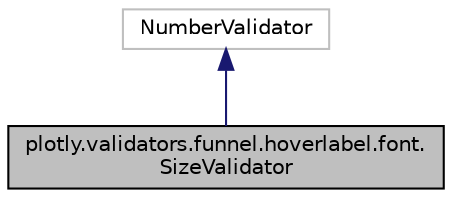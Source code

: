 digraph "plotly.validators.funnel.hoverlabel.font.SizeValidator"
{
 // LATEX_PDF_SIZE
  edge [fontname="Helvetica",fontsize="10",labelfontname="Helvetica",labelfontsize="10"];
  node [fontname="Helvetica",fontsize="10",shape=record];
  Node1 [label="plotly.validators.funnel.hoverlabel.font.\lSizeValidator",height=0.2,width=0.4,color="black", fillcolor="grey75", style="filled", fontcolor="black",tooltip=" "];
  Node2 -> Node1 [dir="back",color="midnightblue",fontsize="10",style="solid",fontname="Helvetica"];
  Node2 [label="NumberValidator",height=0.2,width=0.4,color="grey75", fillcolor="white", style="filled",tooltip=" "];
}
